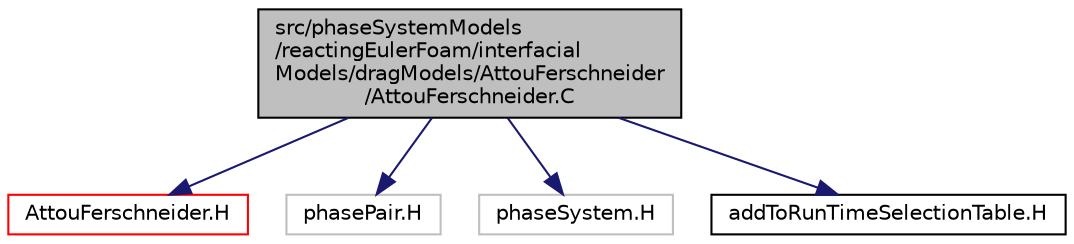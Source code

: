 digraph "src/phaseSystemModels/reactingEulerFoam/interfacialModels/dragModels/AttouFerschneider/AttouFerschneider.C"
{
  bgcolor="transparent";
  edge [fontname="Helvetica",fontsize="10",labelfontname="Helvetica",labelfontsize="10"];
  node [fontname="Helvetica",fontsize="10",shape=record];
  Node1 [label="src/phaseSystemModels\l/reactingEulerFoam/interfacial\lModels/dragModels/AttouFerschneider\l/AttouFerschneider.C",height=0.2,width=0.4,color="black", fillcolor="grey75", style="filled" fontcolor="black"];
  Node1 -> Node2 [color="midnightblue",fontsize="10",style="solid",fontname="Helvetica"];
  Node2 [label="AttouFerschneider.H",height=0.2,width=0.4,color="red",URL="$AttouFerschneider_8H.html"];
  Node1 -> Node3 [color="midnightblue",fontsize="10",style="solid",fontname="Helvetica"];
  Node3 [label="phasePair.H",height=0.2,width=0.4,color="grey75"];
  Node1 -> Node4 [color="midnightblue",fontsize="10",style="solid",fontname="Helvetica"];
  Node4 [label="phaseSystem.H",height=0.2,width=0.4,color="grey75"];
  Node1 -> Node5 [color="midnightblue",fontsize="10",style="solid",fontname="Helvetica"];
  Node5 [label="addToRunTimeSelectionTable.H",height=0.2,width=0.4,color="black",URL="$addToRunTimeSelectionTable_8H.html",tooltip="Macros for easy insertion into run-time selection tables. "];
}
